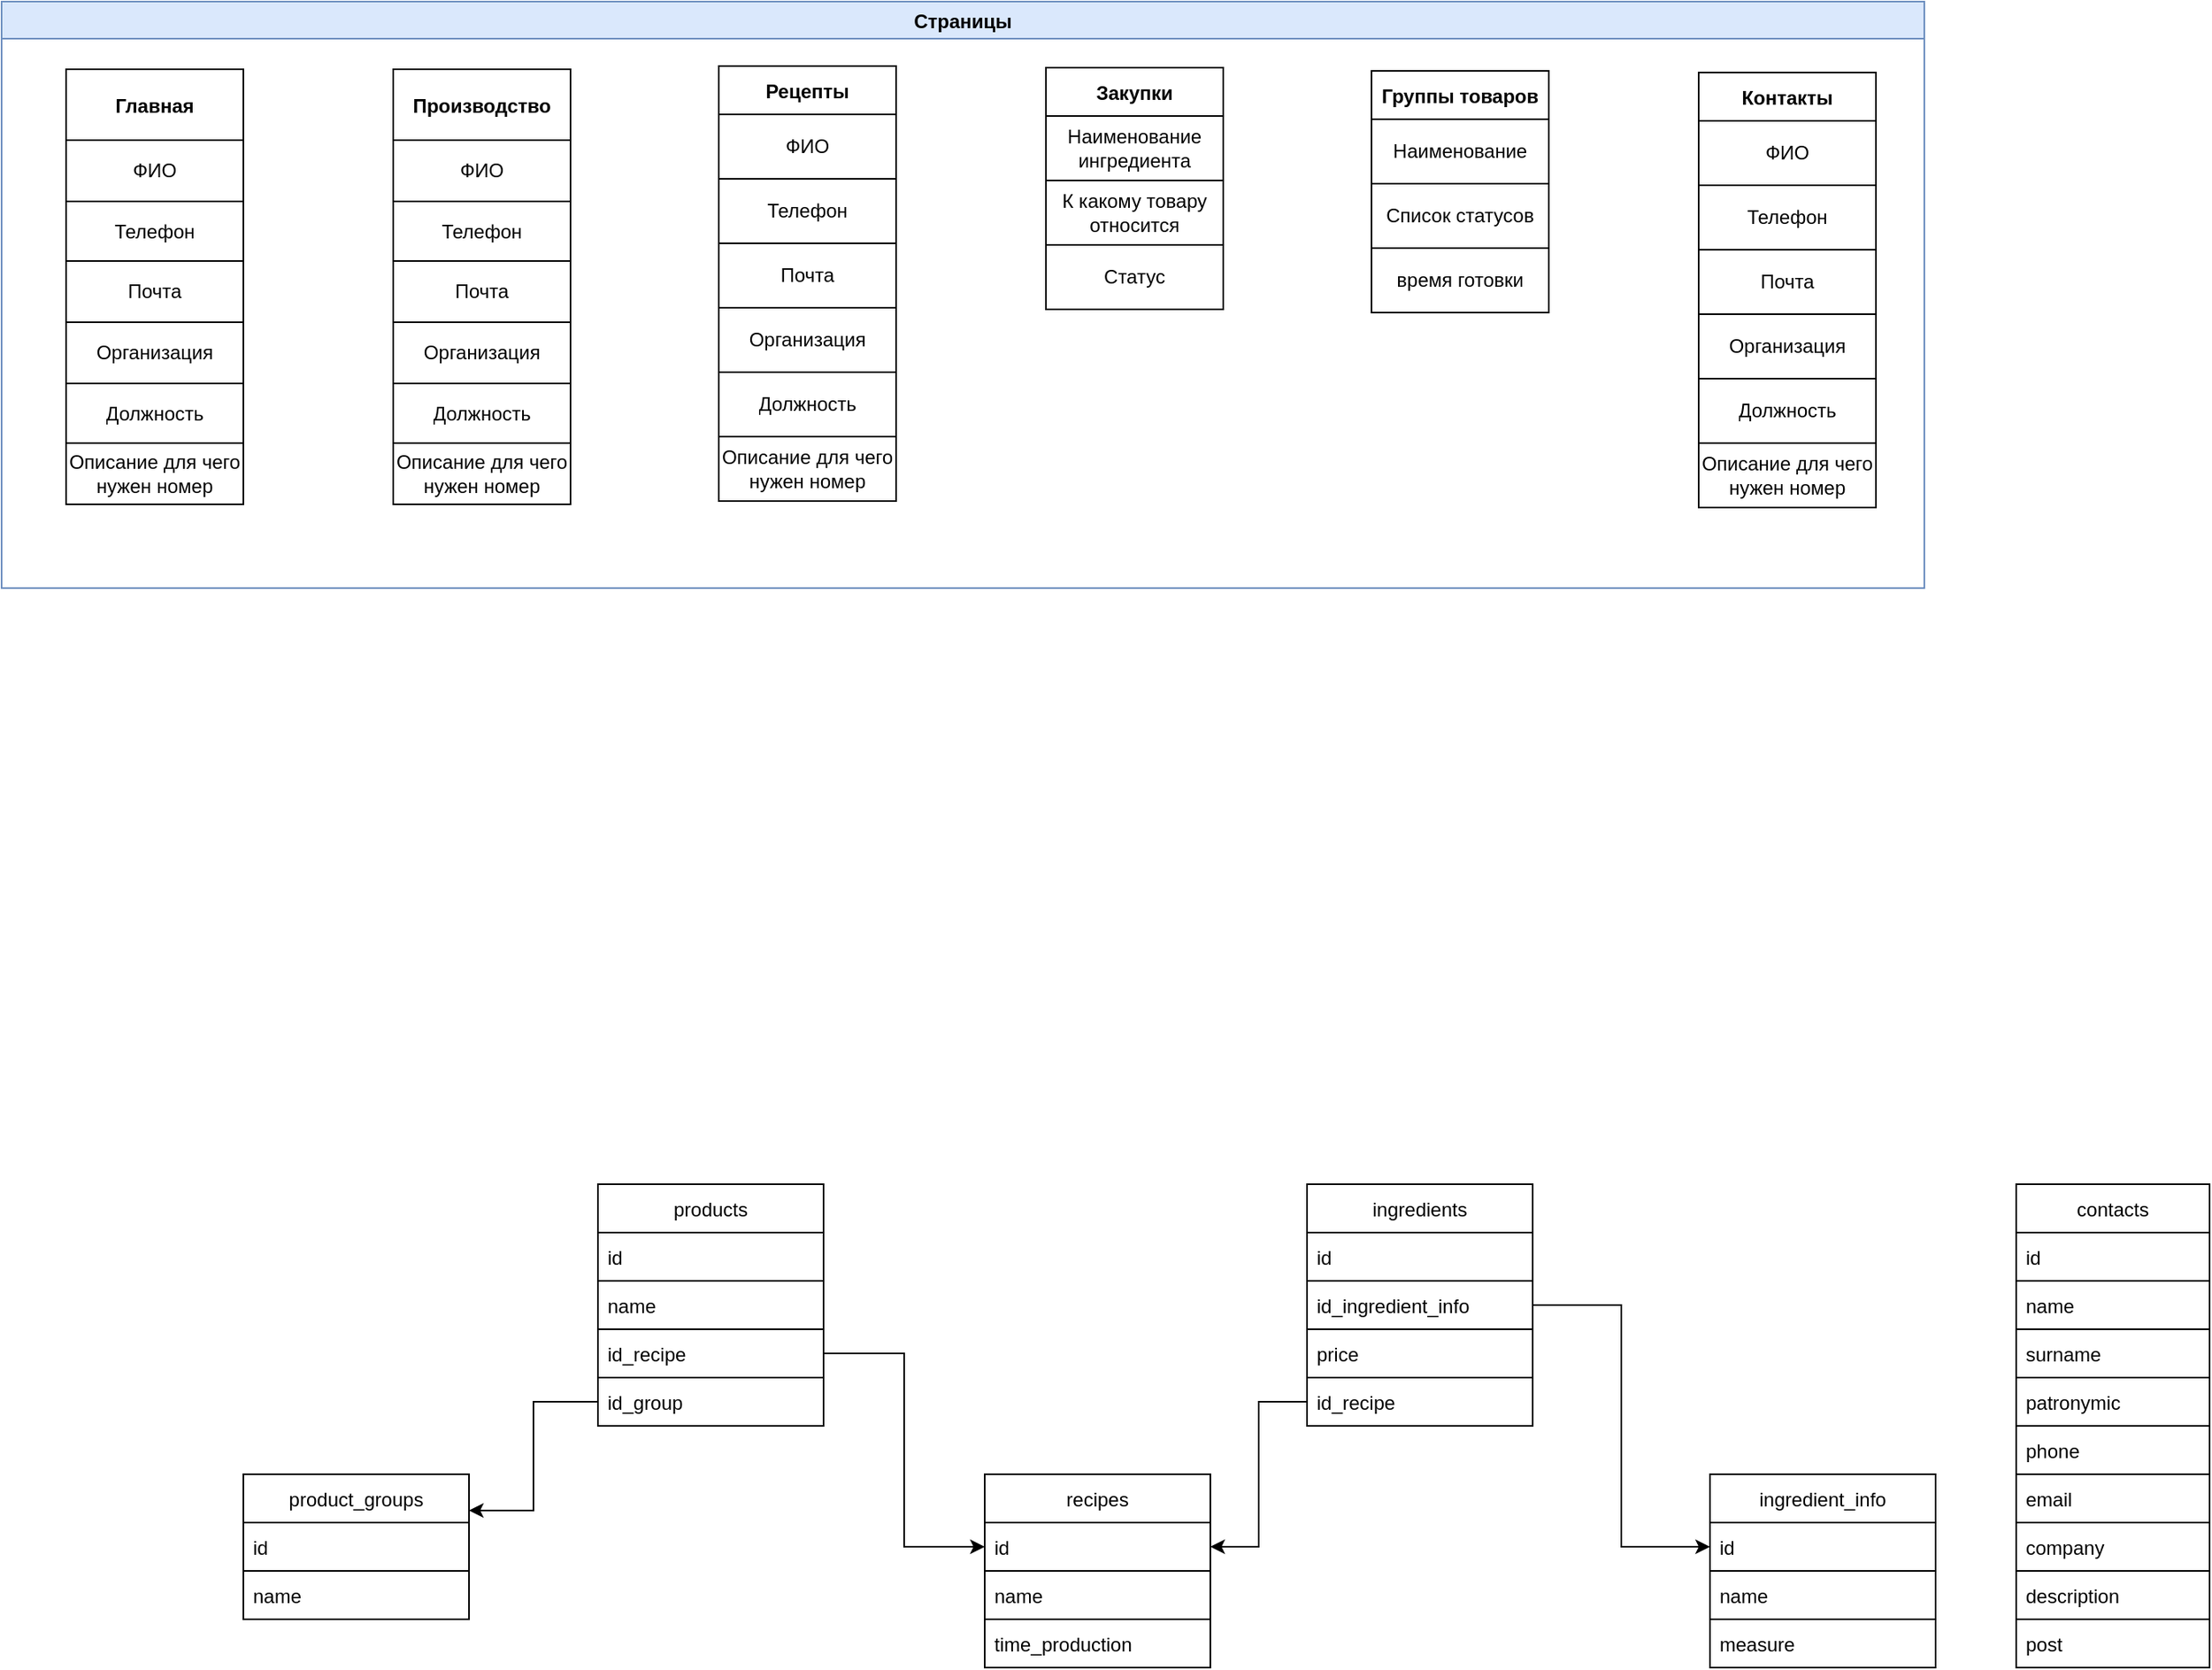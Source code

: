 <mxfile version="16.2.7" type="github">
  <diagram id="Fo3W8XeoPOV3b_FoAmHr" name="Page-1">
    <mxGraphModel dx="3009" dy="1942" grid="1" gridSize="10" guides="1" tooltips="1" connect="1" arrows="1" fold="1" page="1" pageScale="1" pageWidth="827" pageHeight="1169" math="0" shadow="0">
      <root>
        <mxCell id="0" />
        <mxCell id="1" parent="0" />
        <mxCell id="_X41vPcAm301tRnxLJK6-2" value="contacts" style="swimlane;fontStyle=0;childLayout=stackLayout;horizontal=1;startSize=30;horizontalStack=0;resizeParent=1;resizeParentMax=0;resizeLast=0;collapsible=1;marginBottom=0;strokeColor=default;" vertex="1" parent="1">
          <mxGeometry x="160" y="-80" width="120" height="300" as="geometry" />
        </mxCell>
        <mxCell id="_X41vPcAm301tRnxLJK6-3" value="id" style="text;strokeColor=default;fillColor=none;align=left;verticalAlign=middle;spacingLeft=4;spacingRight=4;overflow=hidden;points=[[0,0.5],[1,0.5]];portConstraint=eastwest;rotatable=0;" vertex="1" parent="_X41vPcAm301tRnxLJK6-2">
          <mxGeometry y="30" width="120" height="30" as="geometry" />
        </mxCell>
        <mxCell id="_X41vPcAm301tRnxLJK6-4" value="name" style="text;strokeColor=default;fillColor=none;align=left;verticalAlign=middle;spacingLeft=4;spacingRight=4;overflow=hidden;points=[[0,0.5],[1,0.5]];portConstraint=eastwest;rotatable=0;" vertex="1" parent="_X41vPcAm301tRnxLJK6-2">
          <mxGeometry y="60" width="120" height="30" as="geometry" />
        </mxCell>
        <mxCell id="_X41vPcAm301tRnxLJK6-5" value="surname" style="text;strokeColor=default;fillColor=none;align=left;verticalAlign=middle;spacingLeft=4;spacingRight=4;overflow=hidden;points=[[0,0.5],[1,0.5]];portConstraint=eastwest;rotatable=0;" vertex="1" parent="_X41vPcAm301tRnxLJK6-2">
          <mxGeometry y="90" width="120" height="30" as="geometry" />
        </mxCell>
        <mxCell id="_X41vPcAm301tRnxLJK6-6" value="patronymic" style="text;strokeColor=default;fillColor=none;align=left;verticalAlign=middle;spacingLeft=4;spacingRight=4;overflow=hidden;points=[[0,0.5],[1,0.5]];portConstraint=eastwest;rotatable=0;" vertex="1" parent="_X41vPcAm301tRnxLJK6-2">
          <mxGeometry y="120" width="120" height="30" as="geometry" />
        </mxCell>
        <mxCell id="_X41vPcAm301tRnxLJK6-7" value="phone" style="text;strokeColor=default;fillColor=none;align=left;verticalAlign=middle;spacingLeft=4;spacingRight=4;overflow=hidden;points=[[0,0.5],[1,0.5]];portConstraint=eastwest;rotatable=0;" vertex="1" parent="_X41vPcAm301tRnxLJK6-2">
          <mxGeometry y="150" width="120" height="30" as="geometry" />
        </mxCell>
        <mxCell id="_X41vPcAm301tRnxLJK6-8" value="email" style="text;strokeColor=default;fillColor=none;align=left;verticalAlign=middle;spacingLeft=4;spacingRight=4;overflow=hidden;points=[[0,0.5],[1,0.5]];portConstraint=eastwest;rotatable=0;" vertex="1" parent="_X41vPcAm301tRnxLJK6-2">
          <mxGeometry y="180" width="120" height="30" as="geometry" />
        </mxCell>
        <mxCell id="_X41vPcAm301tRnxLJK6-9" value="company" style="text;strokeColor=default;fillColor=none;align=left;verticalAlign=middle;spacingLeft=4;spacingRight=4;overflow=hidden;points=[[0,0.5],[1,0.5]];portConstraint=eastwest;rotatable=0;" vertex="1" parent="_X41vPcAm301tRnxLJK6-2">
          <mxGeometry y="210" width="120" height="30" as="geometry" />
        </mxCell>
        <mxCell id="_X41vPcAm301tRnxLJK6-10" value="description" style="text;strokeColor=default;fillColor=none;align=left;verticalAlign=middle;spacingLeft=4;spacingRight=4;overflow=hidden;points=[[0,0.5],[1,0.5]];portConstraint=eastwest;rotatable=0;" vertex="1" parent="_X41vPcAm301tRnxLJK6-2">
          <mxGeometry y="240" width="120" height="30" as="geometry" />
        </mxCell>
        <mxCell id="_X41vPcAm301tRnxLJK6-70" value="post" style="text;strokeColor=default;fillColor=none;align=left;verticalAlign=middle;spacingLeft=4;spacingRight=4;overflow=hidden;points=[[0,0.5],[1,0.5]];portConstraint=eastwest;rotatable=0;" vertex="1" parent="_X41vPcAm301tRnxLJK6-2">
          <mxGeometry y="270" width="120" height="30" as="geometry" />
        </mxCell>
        <mxCell id="_X41vPcAm301tRnxLJK6-13" value="ingredients" style="swimlane;fontStyle=0;childLayout=stackLayout;horizontal=1;startSize=30;horizontalStack=0;resizeParent=1;resizeParentMax=0;resizeLast=0;collapsible=1;marginBottom=0;strokeColor=default;" vertex="1" parent="1">
          <mxGeometry x="-280" y="-80" width="140" height="150" as="geometry" />
        </mxCell>
        <mxCell id="_X41vPcAm301tRnxLJK6-14" value="id" style="text;strokeColor=default;fillColor=none;align=left;verticalAlign=middle;spacingLeft=4;spacingRight=4;overflow=hidden;points=[[0,0.5],[1,0.5]];portConstraint=eastwest;rotatable=0;strokeWidth=1;" vertex="1" parent="_X41vPcAm301tRnxLJK6-13">
          <mxGeometry y="30" width="140" height="30" as="geometry" />
        </mxCell>
        <mxCell id="_X41vPcAm301tRnxLJK6-15" value="id_ingredient_info" style="text;strokeColor=default;fillColor=none;align=left;verticalAlign=middle;spacingLeft=4;spacingRight=4;overflow=hidden;points=[[0,0.5],[1,0.5]];portConstraint=eastwest;rotatable=0;" vertex="1" parent="_X41vPcAm301tRnxLJK6-13">
          <mxGeometry y="60" width="140" height="30" as="geometry" />
        </mxCell>
        <mxCell id="_X41vPcAm301tRnxLJK6-16" value="price" style="text;strokeColor=default;fillColor=none;align=left;verticalAlign=middle;spacingLeft=4;spacingRight=4;overflow=hidden;points=[[0,0.5],[1,0.5]];portConstraint=eastwest;rotatable=0;" vertex="1" parent="_X41vPcAm301tRnxLJK6-13">
          <mxGeometry y="90" width="140" height="30" as="geometry" />
        </mxCell>
        <mxCell id="_X41vPcAm301tRnxLJK6-45" value="id_recipe" style="text;strokeColor=default;fillColor=none;align=left;verticalAlign=middle;spacingLeft=4;spacingRight=4;overflow=hidden;points=[[0,0.5],[1,0.5]];portConstraint=eastwest;rotatable=0;" vertex="1" parent="_X41vPcAm301tRnxLJK6-13">
          <mxGeometry y="120" width="140" height="30" as="geometry" />
        </mxCell>
        <mxCell id="_X41vPcAm301tRnxLJK6-18" value="recipes" style="swimlane;fontStyle=0;childLayout=stackLayout;horizontal=1;startSize=30;horizontalStack=0;resizeParent=1;resizeParentMax=0;resizeLast=0;collapsible=1;marginBottom=0;strokeColor=default;" vertex="1" parent="1">
          <mxGeometry x="-480" y="100" width="140" height="120" as="geometry" />
        </mxCell>
        <mxCell id="_X41vPcAm301tRnxLJK6-19" value="id" style="text;strokeColor=default;fillColor=none;align=left;verticalAlign=middle;spacingLeft=4;spacingRight=4;overflow=hidden;points=[[0,0.5],[1,0.5]];portConstraint=eastwest;rotatable=0;" vertex="1" parent="_X41vPcAm301tRnxLJK6-18">
          <mxGeometry y="30" width="140" height="30" as="geometry" />
        </mxCell>
        <mxCell id="_X41vPcAm301tRnxLJK6-20" value="name" style="text;strokeColor=default;fillColor=none;align=left;verticalAlign=middle;spacingLeft=4;spacingRight=4;overflow=hidden;points=[[0,0.5],[1,0.5]];portConstraint=eastwest;rotatable=0;" vertex="1" parent="_X41vPcAm301tRnxLJK6-18">
          <mxGeometry y="60" width="140" height="30" as="geometry" />
        </mxCell>
        <mxCell id="_X41vPcAm301tRnxLJK6-21" value="time_production" style="text;strokeColor=default;fillColor=none;align=left;verticalAlign=middle;spacingLeft=4;spacingRight=4;overflow=hidden;points=[[0,0.5],[1,0.5]];portConstraint=eastwest;rotatable=0;" vertex="1" parent="_X41vPcAm301tRnxLJK6-18">
          <mxGeometry y="90" width="140" height="30" as="geometry" />
        </mxCell>
        <mxCell id="_X41vPcAm301tRnxLJK6-23" value="products" style="swimlane;fontStyle=0;childLayout=stackLayout;horizontal=1;startSize=30;horizontalStack=0;resizeParent=1;resizeParentMax=0;resizeLast=0;collapsible=1;marginBottom=0;strokeColor=default;" vertex="1" parent="1">
          <mxGeometry x="-720" y="-80" width="140" height="150" as="geometry" />
        </mxCell>
        <mxCell id="_X41vPcAm301tRnxLJK6-24" value="id" style="text;strokeColor=default;fillColor=none;align=left;verticalAlign=middle;spacingLeft=4;spacingRight=4;overflow=hidden;points=[[0,0.5],[1,0.5]];portConstraint=eastwest;rotatable=0;" vertex="1" parent="_X41vPcAm301tRnxLJK6-23">
          <mxGeometry y="30" width="140" height="30" as="geometry" />
        </mxCell>
        <mxCell id="_X41vPcAm301tRnxLJK6-25" value="name" style="text;strokeColor=default;fillColor=none;align=left;verticalAlign=middle;spacingLeft=4;spacingRight=4;overflow=hidden;points=[[0,0.5],[1,0.5]];portConstraint=eastwest;rotatable=0;" vertex="1" parent="_X41vPcAm301tRnxLJK6-23">
          <mxGeometry y="60" width="140" height="30" as="geometry" />
        </mxCell>
        <mxCell id="_X41vPcAm301tRnxLJK6-26" value="id_recipe" style="text;strokeColor=default;fillColor=none;align=left;verticalAlign=middle;spacingLeft=4;spacingRight=4;overflow=hidden;points=[[0,0.5],[1,0.5]];portConstraint=eastwest;rotatable=0;" vertex="1" parent="_X41vPcAm301tRnxLJK6-23">
          <mxGeometry y="90" width="140" height="30" as="geometry" />
        </mxCell>
        <mxCell id="_X41vPcAm301tRnxLJK6-33" value="id_group" style="text;strokeColor=default;fillColor=none;align=left;verticalAlign=middle;spacingLeft=4;spacingRight=4;overflow=hidden;points=[[0,0.5],[1,0.5]];portConstraint=eastwest;rotatable=0;" vertex="1" parent="_X41vPcAm301tRnxLJK6-23">
          <mxGeometry y="120" width="140" height="30" as="geometry" />
        </mxCell>
        <mxCell id="_X41vPcAm301tRnxLJK6-27" value="product_groups" style="swimlane;fontStyle=0;childLayout=stackLayout;horizontal=1;startSize=30;horizontalStack=0;resizeParent=1;resizeParentMax=0;resizeLast=0;collapsible=1;marginBottom=0;strokeColor=default;" vertex="1" parent="1">
          <mxGeometry x="-940" y="100" width="140" height="90" as="geometry" />
        </mxCell>
        <mxCell id="_X41vPcAm301tRnxLJK6-31" value="id" style="text;strokeColor=default;fillColor=none;align=left;verticalAlign=middle;spacingLeft=4;spacingRight=4;overflow=hidden;points=[[0,0.5],[1,0.5]];portConstraint=eastwest;rotatable=0;" vertex="1" parent="_X41vPcAm301tRnxLJK6-27">
          <mxGeometry y="30" width="140" height="30" as="geometry" />
        </mxCell>
        <mxCell id="_X41vPcAm301tRnxLJK6-28" value="name" style="text;strokeColor=default;fillColor=none;align=left;verticalAlign=middle;spacingLeft=4;spacingRight=4;overflow=hidden;points=[[0,0.5],[1,0.5]];portConstraint=eastwest;rotatable=0;" vertex="1" parent="_X41vPcAm301tRnxLJK6-27">
          <mxGeometry y="60" width="140" height="30" as="geometry" />
        </mxCell>
        <mxCell id="_X41vPcAm301tRnxLJK6-34" value="ingredient_info" style="swimlane;fontStyle=0;childLayout=stackLayout;horizontal=1;startSize=30;horizontalStack=0;resizeParent=1;resizeParentMax=0;resizeLast=0;collapsible=1;marginBottom=0;strokeColor=default;" vertex="1" parent="1">
          <mxGeometry x="-30" y="100" width="140" height="120" as="geometry" />
        </mxCell>
        <mxCell id="_X41vPcAm301tRnxLJK6-35" value="id" style="text;strokeColor=default;fillColor=none;align=left;verticalAlign=middle;spacingLeft=4;spacingRight=4;overflow=hidden;points=[[0,0.5],[1,0.5]];portConstraint=eastwest;rotatable=0;" vertex="1" parent="_X41vPcAm301tRnxLJK6-34">
          <mxGeometry y="30" width="140" height="30" as="geometry" />
        </mxCell>
        <mxCell id="_X41vPcAm301tRnxLJK6-36" value="name" style="text;strokeColor=default;fillColor=none;align=left;verticalAlign=middle;spacingLeft=4;spacingRight=4;overflow=hidden;points=[[0,0.5],[1,0.5]];portConstraint=eastwest;rotatable=0;" vertex="1" parent="_X41vPcAm301tRnxLJK6-34">
          <mxGeometry y="60" width="140" height="30" as="geometry" />
        </mxCell>
        <mxCell id="_X41vPcAm301tRnxLJK6-40" value="measure" style="text;strokeColor=default;fillColor=none;align=left;verticalAlign=middle;spacingLeft=4;spacingRight=4;overflow=hidden;points=[[0,0.5],[1,0.5]];portConstraint=eastwest;rotatable=0;" vertex="1" parent="_X41vPcAm301tRnxLJK6-34">
          <mxGeometry y="90" width="140" height="30" as="geometry" />
        </mxCell>
        <mxCell id="_X41vPcAm301tRnxLJK6-38" style="edgeStyle=orthogonalEdgeStyle;rounded=0;orthogonalLoop=1;jettySize=auto;html=1;exitX=1;exitY=0.5;exitDx=0;exitDy=0;entryX=0;entryY=0.5;entryDx=0;entryDy=0;strokeColor=default;" edge="1" parent="1" source="_X41vPcAm301tRnxLJK6-15" target="_X41vPcAm301tRnxLJK6-35">
          <mxGeometry relative="1" as="geometry" />
        </mxCell>
        <mxCell id="_X41vPcAm301tRnxLJK6-46" style="edgeStyle=orthogonalEdgeStyle;rounded=0;orthogonalLoop=1;jettySize=auto;html=1;exitX=0;exitY=0.5;exitDx=0;exitDy=0;entryX=1;entryY=0.5;entryDx=0;entryDy=0;strokeColor=default;" edge="1" parent="1" source="_X41vPcAm301tRnxLJK6-45" target="_X41vPcAm301tRnxLJK6-19">
          <mxGeometry relative="1" as="geometry" />
        </mxCell>
        <mxCell id="_X41vPcAm301tRnxLJK6-47" style="edgeStyle=orthogonalEdgeStyle;rounded=0;orthogonalLoop=1;jettySize=auto;html=1;exitX=1;exitY=0.5;exitDx=0;exitDy=0;entryX=0;entryY=0.5;entryDx=0;entryDy=0;strokeColor=default;" edge="1" parent="1" source="_X41vPcAm301tRnxLJK6-26" target="_X41vPcAm301tRnxLJK6-19">
          <mxGeometry relative="1" as="geometry" />
        </mxCell>
        <mxCell id="_X41vPcAm301tRnxLJK6-48" style="edgeStyle=orthogonalEdgeStyle;rounded=0;orthogonalLoop=1;jettySize=auto;html=1;exitX=0;exitY=0.5;exitDx=0;exitDy=0;entryX=1;entryY=0.25;entryDx=0;entryDy=0;strokeColor=default;" edge="1" parent="1" source="_X41vPcAm301tRnxLJK6-33" target="_X41vPcAm301tRnxLJK6-27">
          <mxGeometry relative="1" as="geometry" />
        </mxCell>
        <mxCell id="_X41vPcAm301tRnxLJK6-73" value="Страницы" style="swimlane;strokeWidth=1;fillColor=#dae8fc;strokeColor=#6c8ebf;" vertex="1" parent="1">
          <mxGeometry x="-1090" y="-814" width="1193" height="364" as="geometry" />
        </mxCell>
        <mxCell id="_X41vPcAm301tRnxLJK6-51" value="Контакты" style="shape=table;startSize=30;container=1;collapsible=0;childLayout=tableLayout;fontStyle=1;align=center;strokeColor=default;strokeWidth=1;flipH=0;" vertex="1" parent="_X41vPcAm301tRnxLJK6-73">
          <mxGeometry x="1053" y="44" width="110" height="270" as="geometry" />
        </mxCell>
        <mxCell id="_X41vPcAm301tRnxLJK6-52" value="" style="shape=tableRow;horizontal=0;startSize=0;swimlaneHead=0;swimlaneBody=0;top=0;left=0;bottom=0;right=0;collapsible=0;dropTarget=0;fillColor=none;points=[[0,0.5],[1,0.5]];portConstraint=eastwest;strokeColor=default;strokeWidth=1;" vertex="1" parent="_X41vPcAm301tRnxLJK6-51">
          <mxGeometry y="30" width="110" height="40" as="geometry" />
        </mxCell>
        <mxCell id="_X41vPcAm301tRnxLJK6-53" value="ФИО" style="shape=partialRectangle;html=1;whiteSpace=wrap;connectable=0;fillColor=none;top=0;left=0;bottom=0;right=0;overflow=hidden;strokeColor=default;strokeWidth=1;" vertex="1" parent="_X41vPcAm301tRnxLJK6-52">
          <mxGeometry width="110" height="40" as="geometry">
            <mxRectangle width="110" height="40" as="alternateBounds" />
          </mxGeometry>
        </mxCell>
        <mxCell id="_X41vPcAm301tRnxLJK6-56" value="" style="shape=tableRow;horizontal=0;startSize=0;swimlaneHead=0;swimlaneBody=0;top=0;left=0;bottom=0;right=0;collapsible=0;dropTarget=0;fillColor=none;points=[[0,0.5],[1,0.5]];portConstraint=eastwest;strokeColor=default;strokeWidth=1;" vertex="1" parent="_X41vPcAm301tRnxLJK6-51">
          <mxGeometry y="70" width="110" height="40" as="geometry" />
        </mxCell>
        <mxCell id="_X41vPcAm301tRnxLJK6-57" value="Телефон" style="shape=partialRectangle;html=1;whiteSpace=wrap;connectable=0;fillColor=none;top=0;left=0;bottom=0;right=0;overflow=hidden;strokeColor=default;strokeWidth=1;" vertex="1" parent="_X41vPcAm301tRnxLJK6-56">
          <mxGeometry width="110" height="40" as="geometry">
            <mxRectangle width="110" height="40" as="alternateBounds" />
          </mxGeometry>
        </mxCell>
        <mxCell id="_X41vPcAm301tRnxLJK6-64" style="shape=tableRow;horizontal=0;startSize=0;swimlaneHead=0;swimlaneBody=0;top=0;left=0;bottom=0;right=0;collapsible=0;dropTarget=0;fillColor=none;points=[[0,0.5],[1,0.5]];portConstraint=eastwest;strokeColor=default;strokeWidth=1;" vertex="1" parent="_X41vPcAm301tRnxLJK6-51">
          <mxGeometry y="110" width="110" height="40" as="geometry" />
        </mxCell>
        <mxCell id="_X41vPcAm301tRnxLJK6-65" value="Почта" style="shape=partialRectangle;html=1;whiteSpace=wrap;connectable=0;fillColor=none;top=0;left=0;bottom=0;right=0;overflow=hidden;strokeColor=default;strokeWidth=1;" vertex="1" parent="_X41vPcAm301tRnxLJK6-64">
          <mxGeometry width="110" height="40" as="geometry">
            <mxRectangle width="110" height="40" as="alternateBounds" />
          </mxGeometry>
        </mxCell>
        <mxCell id="_X41vPcAm301tRnxLJK6-66" style="shape=tableRow;horizontal=0;startSize=0;swimlaneHead=0;swimlaneBody=0;top=0;left=0;bottom=0;right=0;collapsible=0;dropTarget=0;fillColor=none;points=[[0,0.5],[1,0.5]];portConstraint=eastwest;strokeColor=default;strokeWidth=1;" vertex="1" parent="_X41vPcAm301tRnxLJK6-51">
          <mxGeometry y="150" width="110" height="40" as="geometry" />
        </mxCell>
        <mxCell id="_X41vPcAm301tRnxLJK6-67" value="Организация" style="shape=partialRectangle;html=1;whiteSpace=wrap;connectable=0;fillColor=none;top=0;left=0;bottom=0;right=0;overflow=hidden;strokeColor=default;strokeWidth=1;" vertex="1" parent="_X41vPcAm301tRnxLJK6-66">
          <mxGeometry width="110" height="40" as="geometry">
            <mxRectangle width="110" height="40" as="alternateBounds" />
          </mxGeometry>
        </mxCell>
        <mxCell id="_X41vPcAm301tRnxLJK6-71" style="shape=tableRow;horizontal=0;startSize=0;swimlaneHead=0;swimlaneBody=0;top=0;left=0;bottom=0;right=0;collapsible=0;dropTarget=0;fillColor=none;points=[[0,0.5],[1,0.5]];portConstraint=eastwest;strokeColor=default;strokeWidth=1;" vertex="1" parent="_X41vPcAm301tRnxLJK6-51">
          <mxGeometry y="190" width="110" height="40" as="geometry" />
        </mxCell>
        <mxCell id="_X41vPcAm301tRnxLJK6-72" value="Должность" style="shape=partialRectangle;html=1;whiteSpace=wrap;connectable=0;fillColor=none;top=0;left=0;bottom=0;right=0;overflow=hidden;strokeColor=default;strokeWidth=1;" vertex="1" parent="_X41vPcAm301tRnxLJK6-71">
          <mxGeometry width="110" height="40" as="geometry">
            <mxRectangle width="110" height="40" as="alternateBounds" />
          </mxGeometry>
        </mxCell>
        <mxCell id="_X41vPcAm301tRnxLJK6-68" style="shape=tableRow;horizontal=0;startSize=0;swimlaneHead=0;swimlaneBody=0;top=0;left=0;bottom=0;right=0;collapsible=0;dropTarget=0;fillColor=none;points=[[0,0.5],[1,0.5]];portConstraint=eastwest;strokeColor=default;strokeWidth=1;" vertex="1" parent="_X41vPcAm301tRnxLJK6-51">
          <mxGeometry y="230" width="110" height="40" as="geometry" />
        </mxCell>
        <mxCell id="_X41vPcAm301tRnxLJK6-69" value="Описание для чего нужен номер" style="shape=partialRectangle;html=1;whiteSpace=wrap;connectable=0;fillColor=none;top=0;left=0;bottom=0;right=0;overflow=hidden;strokeColor=default;strokeWidth=1;" vertex="1" parent="_X41vPcAm301tRnxLJK6-68">
          <mxGeometry width="110" height="40" as="geometry">
            <mxRectangle width="110" height="40" as="alternateBounds" />
          </mxGeometry>
        </mxCell>
        <mxCell id="_X41vPcAm301tRnxLJK6-75" value="Группы товаров" style="shape=table;startSize=30;container=1;collapsible=0;childLayout=tableLayout;fontStyle=1;align=center;strokeColor=default;strokeWidth=1;flipH=0;" vertex="1" parent="_X41vPcAm301tRnxLJK6-73">
          <mxGeometry x="850" y="43" width="110" height="150" as="geometry" />
        </mxCell>
        <mxCell id="_X41vPcAm301tRnxLJK6-76" value="" style="shape=tableRow;horizontal=0;startSize=0;swimlaneHead=0;swimlaneBody=0;top=0;left=0;bottom=0;right=0;collapsible=0;dropTarget=0;fillColor=none;points=[[0,0.5],[1,0.5]];portConstraint=eastwest;strokeColor=default;strokeWidth=1;" vertex="1" parent="_X41vPcAm301tRnxLJK6-75">
          <mxGeometry y="30" width="110" height="40" as="geometry" />
        </mxCell>
        <mxCell id="_X41vPcAm301tRnxLJK6-77" value="Наименование" style="shape=partialRectangle;html=1;whiteSpace=wrap;connectable=0;fillColor=none;top=0;left=0;bottom=0;right=0;overflow=hidden;strokeColor=default;strokeWidth=1;" vertex="1" parent="_X41vPcAm301tRnxLJK6-76">
          <mxGeometry width="110" height="40" as="geometry">
            <mxRectangle width="110" height="40" as="alternateBounds" />
          </mxGeometry>
        </mxCell>
        <mxCell id="_X41vPcAm301tRnxLJK6-78" value="" style="shape=tableRow;horizontal=0;startSize=0;swimlaneHead=0;swimlaneBody=0;top=0;left=0;bottom=0;right=0;collapsible=0;dropTarget=0;fillColor=none;points=[[0,0.5],[1,0.5]];portConstraint=eastwest;strokeColor=default;strokeWidth=1;" vertex="1" parent="_X41vPcAm301tRnxLJK6-75">
          <mxGeometry y="70" width="110" height="40" as="geometry" />
        </mxCell>
        <mxCell id="_X41vPcAm301tRnxLJK6-79" value="Список статусов" style="shape=partialRectangle;html=1;whiteSpace=wrap;connectable=0;fillColor=none;top=0;left=0;bottom=0;right=0;overflow=hidden;strokeColor=default;strokeWidth=1;" vertex="1" parent="_X41vPcAm301tRnxLJK6-78">
          <mxGeometry width="110" height="40" as="geometry">
            <mxRectangle width="110" height="40" as="alternateBounds" />
          </mxGeometry>
        </mxCell>
        <mxCell id="_X41vPcAm301tRnxLJK6-80" style="shape=tableRow;horizontal=0;startSize=0;swimlaneHead=0;swimlaneBody=0;top=0;left=0;bottom=0;right=0;collapsible=0;dropTarget=0;fillColor=none;points=[[0,0.5],[1,0.5]];portConstraint=eastwest;strokeColor=default;strokeWidth=1;" vertex="1" parent="_X41vPcAm301tRnxLJK6-75">
          <mxGeometry y="110" width="110" height="40" as="geometry" />
        </mxCell>
        <mxCell id="_X41vPcAm301tRnxLJK6-81" value="время готовки" style="shape=partialRectangle;html=1;whiteSpace=wrap;connectable=0;fillColor=none;top=0;left=0;bottom=0;right=0;overflow=hidden;strokeColor=default;strokeWidth=1;" vertex="1" parent="_X41vPcAm301tRnxLJK6-80">
          <mxGeometry width="110" height="40" as="geometry">
            <mxRectangle width="110" height="40" as="alternateBounds" />
          </mxGeometry>
        </mxCell>
        <mxCell id="_X41vPcAm301tRnxLJK6-88" value="Закупки" style="shape=table;startSize=30;container=1;collapsible=0;childLayout=tableLayout;fontStyle=1;align=center;strokeColor=default;strokeWidth=1;flipH=0;" vertex="1" parent="_X41vPcAm301tRnxLJK6-73">
          <mxGeometry x="648" y="41" width="110" height="150" as="geometry" />
        </mxCell>
        <mxCell id="_X41vPcAm301tRnxLJK6-89" value="" style="shape=tableRow;horizontal=0;startSize=0;swimlaneHead=0;swimlaneBody=0;top=0;left=0;bottom=0;right=0;collapsible=0;dropTarget=0;fillColor=none;points=[[0,0.5],[1,0.5]];portConstraint=eastwest;strokeColor=default;strokeWidth=1;" vertex="1" parent="_X41vPcAm301tRnxLJK6-88">
          <mxGeometry y="30" width="110" height="40" as="geometry" />
        </mxCell>
        <mxCell id="_X41vPcAm301tRnxLJK6-90" value="Наименование ингредиента" style="shape=partialRectangle;html=1;whiteSpace=wrap;connectable=0;fillColor=none;top=0;left=0;bottom=0;right=0;overflow=hidden;strokeColor=default;strokeWidth=1;" vertex="1" parent="_X41vPcAm301tRnxLJK6-89">
          <mxGeometry width="110" height="40" as="geometry">
            <mxRectangle width="110" height="40" as="alternateBounds" />
          </mxGeometry>
        </mxCell>
        <mxCell id="_X41vPcAm301tRnxLJK6-91" value="" style="shape=tableRow;horizontal=0;startSize=0;swimlaneHead=0;swimlaneBody=0;top=0;left=0;bottom=0;right=0;collapsible=0;dropTarget=0;fillColor=none;points=[[0,0.5],[1,0.5]];portConstraint=eastwest;strokeColor=default;strokeWidth=1;" vertex="1" parent="_X41vPcAm301tRnxLJK6-88">
          <mxGeometry y="70" width="110" height="40" as="geometry" />
        </mxCell>
        <mxCell id="_X41vPcAm301tRnxLJK6-92" value="К какому товару относится" style="shape=partialRectangle;html=1;whiteSpace=wrap;connectable=0;fillColor=none;top=0;left=0;bottom=0;right=0;overflow=hidden;strokeColor=default;strokeWidth=1;" vertex="1" parent="_X41vPcAm301tRnxLJK6-91">
          <mxGeometry width="110" height="40" as="geometry">
            <mxRectangle width="110" height="40" as="alternateBounds" />
          </mxGeometry>
        </mxCell>
        <mxCell id="_X41vPcAm301tRnxLJK6-93" style="shape=tableRow;horizontal=0;startSize=0;swimlaneHead=0;swimlaneBody=0;top=0;left=0;bottom=0;right=0;collapsible=0;dropTarget=0;fillColor=none;points=[[0,0.5],[1,0.5]];portConstraint=eastwest;strokeColor=default;strokeWidth=1;" vertex="1" parent="_X41vPcAm301tRnxLJK6-88">
          <mxGeometry y="110" width="110" height="40" as="geometry" />
        </mxCell>
        <mxCell id="_X41vPcAm301tRnxLJK6-94" value="Статус" style="shape=partialRectangle;html=1;whiteSpace=wrap;connectable=0;fillColor=none;top=0;left=0;bottom=0;right=0;overflow=hidden;strokeColor=default;strokeWidth=1;" vertex="1" parent="_X41vPcAm301tRnxLJK6-93">
          <mxGeometry width="110" height="40" as="geometry">
            <mxRectangle width="110" height="40" as="alternateBounds" />
          </mxGeometry>
        </mxCell>
        <mxCell id="_X41vPcAm301tRnxLJK6-101" value="Рецепты" style="shape=table;startSize=30;container=1;collapsible=0;childLayout=tableLayout;fontStyle=1;align=center;strokeColor=default;strokeWidth=1;flipH=0;" vertex="1" parent="_X41vPcAm301tRnxLJK6-73">
          <mxGeometry x="445" y="40" width="110" height="270" as="geometry" />
        </mxCell>
        <mxCell id="_X41vPcAm301tRnxLJK6-102" value="" style="shape=tableRow;horizontal=0;startSize=0;swimlaneHead=0;swimlaneBody=0;top=0;left=0;bottom=0;right=0;collapsible=0;dropTarget=0;fillColor=none;points=[[0,0.5],[1,0.5]];portConstraint=eastwest;strokeColor=default;strokeWidth=1;" vertex="1" parent="_X41vPcAm301tRnxLJK6-101">
          <mxGeometry y="30" width="110" height="40" as="geometry" />
        </mxCell>
        <mxCell id="_X41vPcAm301tRnxLJK6-103" value="ФИО" style="shape=partialRectangle;html=1;whiteSpace=wrap;connectable=0;fillColor=none;top=0;left=0;bottom=0;right=0;overflow=hidden;strokeColor=default;strokeWidth=1;" vertex="1" parent="_X41vPcAm301tRnxLJK6-102">
          <mxGeometry width="110" height="40" as="geometry">
            <mxRectangle width="110" height="40" as="alternateBounds" />
          </mxGeometry>
        </mxCell>
        <mxCell id="_X41vPcAm301tRnxLJK6-104" value="" style="shape=tableRow;horizontal=0;startSize=0;swimlaneHead=0;swimlaneBody=0;top=0;left=0;bottom=0;right=0;collapsible=0;dropTarget=0;fillColor=none;points=[[0,0.5],[1,0.5]];portConstraint=eastwest;strokeColor=default;strokeWidth=1;" vertex="1" parent="_X41vPcAm301tRnxLJK6-101">
          <mxGeometry y="70" width="110" height="40" as="geometry" />
        </mxCell>
        <mxCell id="_X41vPcAm301tRnxLJK6-105" value="Телефон" style="shape=partialRectangle;html=1;whiteSpace=wrap;connectable=0;fillColor=none;top=0;left=0;bottom=0;right=0;overflow=hidden;strokeColor=default;strokeWidth=1;" vertex="1" parent="_X41vPcAm301tRnxLJK6-104">
          <mxGeometry width="110" height="40" as="geometry">
            <mxRectangle width="110" height="40" as="alternateBounds" />
          </mxGeometry>
        </mxCell>
        <mxCell id="_X41vPcAm301tRnxLJK6-106" style="shape=tableRow;horizontal=0;startSize=0;swimlaneHead=0;swimlaneBody=0;top=0;left=0;bottom=0;right=0;collapsible=0;dropTarget=0;fillColor=none;points=[[0,0.5],[1,0.5]];portConstraint=eastwest;strokeColor=default;strokeWidth=1;" vertex="1" parent="_X41vPcAm301tRnxLJK6-101">
          <mxGeometry y="110" width="110" height="40" as="geometry" />
        </mxCell>
        <mxCell id="_X41vPcAm301tRnxLJK6-107" value="Почта" style="shape=partialRectangle;html=1;whiteSpace=wrap;connectable=0;fillColor=none;top=0;left=0;bottom=0;right=0;overflow=hidden;strokeColor=default;strokeWidth=1;" vertex="1" parent="_X41vPcAm301tRnxLJK6-106">
          <mxGeometry width="110" height="40" as="geometry">
            <mxRectangle width="110" height="40" as="alternateBounds" />
          </mxGeometry>
        </mxCell>
        <mxCell id="_X41vPcAm301tRnxLJK6-108" style="shape=tableRow;horizontal=0;startSize=0;swimlaneHead=0;swimlaneBody=0;top=0;left=0;bottom=0;right=0;collapsible=0;dropTarget=0;fillColor=none;points=[[0,0.5],[1,0.5]];portConstraint=eastwest;strokeColor=default;strokeWidth=1;" vertex="1" parent="_X41vPcAm301tRnxLJK6-101">
          <mxGeometry y="150" width="110" height="40" as="geometry" />
        </mxCell>
        <mxCell id="_X41vPcAm301tRnxLJK6-109" value="Организация" style="shape=partialRectangle;html=1;whiteSpace=wrap;connectable=0;fillColor=none;top=0;left=0;bottom=0;right=0;overflow=hidden;strokeColor=default;strokeWidth=1;" vertex="1" parent="_X41vPcAm301tRnxLJK6-108">
          <mxGeometry width="110" height="40" as="geometry">
            <mxRectangle width="110" height="40" as="alternateBounds" />
          </mxGeometry>
        </mxCell>
        <mxCell id="_X41vPcAm301tRnxLJK6-110" style="shape=tableRow;horizontal=0;startSize=0;swimlaneHead=0;swimlaneBody=0;top=0;left=0;bottom=0;right=0;collapsible=0;dropTarget=0;fillColor=none;points=[[0,0.5],[1,0.5]];portConstraint=eastwest;strokeColor=default;strokeWidth=1;" vertex="1" parent="_X41vPcAm301tRnxLJK6-101">
          <mxGeometry y="190" width="110" height="40" as="geometry" />
        </mxCell>
        <mxCell id="_X41vPcAm301tRnxLJK6-111" value="Должность" style="shape=partialRectangle;html=1;whiteSpace=wrap;connectable=0;fillColor=none;top=0;left=0;bottom=0;right=0;overflow=hidden;strokeColor=default;strokeWidth=1;" vertex="1" parent="_X41vPcAm301tRnxLJK6-110">
          <mxGeometry width="110" height="40" as="geometry">
            <mxRectangle width="110" height="40" as="alternateBounds" />
          </mxGeometry>
        </mxCell>
        <mxCell id="_X41vPcAm301tRnxLJK6-112" style="shape=tableRow;horizontal=0;startSize=0;swimlaneHead=0;swimlaneBody=0;top=0;left=0;bottom=0;right=0;collapsible=0;dropTarget=0;fillColor=none;points=[[0,0.5],[1,0.5]];portConstraint=eastwest;strokeColor=default;strokeWidth=1;" vertex="1" parent="_X41vPcAm301tRnxLJK6-101">
          <mxGeometry y="230" width="110" height="40" as="geometry" />
        </mxCell>
        <mxCell id="_X41vPcAm301tRnxLJK6-113" value="Описание для чего нужен номер" style="shape=partialRectangle;html=1;whiteSpace=wrap;connectable=0;fillColor=none;top=0;left=0;bottom=0;right=0;overflow=hidden;strokeColor=default;strokeWidth=1;" vertex="1" parent="_X41vPcAm301tRnxLJK6-112">
          <mxGeometry width="110" height="40" as="geometry">
            <mxRectangle width="110" height="40" as="alternateBounds" />
          </mxGeometry>
        </mxCell>
        <mxCell id="_X41vPcAm301tRnxLJK6-114" value="Производство" style="shape=table;startSize=44;container=1;collapsible=0;childLayout=tableLayout;fontStyle=1;align=center;strokeColor=default;strokeWidth=1;flipH=0;" vertex="1" parent="_X41vPcAm301tRnxLJK6-73">
          <mxGeometry x="243" y="42" width="110" height="270" as="geometry" />
        </mxCell>
        <mxCell id="_X41vPcAm301tRnxLJK6-115" value="" style="shape=tableRow;horizontal=0;startSize=0;swimlaneHead=0;swimlaneBody=0;top=0;left=0;bottom=0;right=0;collapsible=0;dropTarget=0;fillColor=none;points=[[0,0.5],[1,0.5]];portConstraint=eastwest;strokeColor=default;strokeWidth=1;" vertex="1" parent="_X41vPcAm301tRnxLJK6-114">
          <mxGeometry y="44" width="110" height="38" as="geometry" />
        </mxCell>
        <mxCell id="_X41vPcAm301tRnxLJK6-116" value="ФИО" style="shape=partialRectangle;html=1;whiteSpace=wrap;connectable=0;fillColor=none;top=0;left=0;bottom=0;right=0;overflow=hidden;strokeColor=default;strokeWidth=1;" vertex="1" parent="_X41vPcAm301tRnxLJK6-115">
          <mxGeometry width="110" height="38" as="geometry">
            <mxRectangle width="110" height="38" as="alternateBounds" />
          </mxGeometry>
        </mxCell>
        <mxCell id="_X41vPcAm301tRnxLJK6-117" value="" style="shape=tableRow;horizontal=0;startSize=0;swimlaneHead=0;swimlaneBody=0;top=0;left=0;bottom=0;right=0;collapsible=0;dropTarget=0;fillColor=none;points=[[0,0.5],[1,0.5]];portConstraint=eastwest;strokeColor=default;strokeWidth=1;" vertex="1" parent="_X41vPcAm301tRnxLJK6-114">
          <mxGeometry y="82" width="110" height="37" as="geometry" />
        </mxCell>
        <mxCell id="_X41vPcAm301tRnxLJK6-118" value="Телефон" style="shape=partialRectangle;html=1;whiteSpace=wrap;connectable=0;fillColor=none;top=0;left=0;bottom=0;right=0;overflow=hidden;strokeColor=default;strokeWidth=1;" vertex="1" parent="_X41vPcAm301tRnxLJK6-117">
          <mxGeometry width="110" height="37" as="geometry">
            <mxRectangle width="110" height="37" as="alternateBounds" />
          </mxGeometry>
        </mxCell>
        <mxCell id="_X41vPcAm301tRnxLJK6-119" style="shape=tableRow;horizontal=0;startSize=0;swimlaneHead=0;swimlaneBody=0;top=0;left=0;bottom=0;right=0;collapsible=0;dropTarget=0;fillColor=none;points=[[0,0.5],[1,0.5]];portConstraint=eastwest;strokeColor=default;strokeWidth=1;" vertex="1" parent="_X41vPcAm301tRnxLJK6-114">
          <mxGeometry y="119" width="110" height="38" as="geometry" />
        </mxCell>
        <mxCell id="_X41vPcAm301tRnxLJK6-120" value="Почта" style="shape=partialRectangle;html=1;whiteSpace=wrap;connectable=0;fillColor=none;top=0;left=0;bottom=0;right=0;overflow=hidden;strokeColor=default;strokeWidth=1;" vertex="1" parent="_X41vPcAm301tRnxLJK6-119">
          <mxGeometry width="110" height="38" as="geometry">
            <mxRectangle width="110" height="38" as="alternateBounds" />
          </mxGeometry>
        </mxCell>
        <mxCell id="_X41vPcAm301tRnxLJK6-121" style="shape=tableRow;horizontal=0;startSize=0;swimlaneHead=0;swimlaneBody=0;top=0;left=0;bottom=0;right=0;collapsible=0;dropTarget=0;fillColor=none;points=[[0,0.5],[1,0.5]];portConstraint=eastwest;strokeColor=default;strokeWidth=1;" vertex="1" parent="_X41vPcAm301tRnxLJK6-114">
          <mxGeometry y="157" width="110" height="38" as="geometry" />
        </mxCell>
        <mxCell id="_X41vPcAm301tRnxLJK6-122" value="Организация" style="shape=partialRectangle;html=1;whiteSpace=wrap;connectable=0;fillColor=none;top=0;left=0;bottom=0;right=0;overflow=hidden;strokeColor=default;strokeWidth=1;" vertex="1" parent="_X41vPcAm301tRnxLJK6-121">
          <mxGeometry width="110" height="38" as="geometry">
            <mxRectangle width="110" height="38" as="alternateBounds" />
          </mxGeometry>
        </mxCell>
        <mxCell id="_X41vPcAm301tRnxLJK6-123" style="shape=tableRow;horizontal=0;startSize=0;swimlaneHead=0;swimlaneBody=0;top=0;left=0;bottom=0;right=0;collapsible=0;dropTarget=0;fillColor=none;points=[[0,0.5],[1,0.5]];portConstraint=eastwest;strokeColor=default;strokeWidth=1;" vertex="1" parent="_X41vPcAm301tRnxLJK6-114">
          <mxGeometry y="195" width="110" height="37" as="geometry" />
        </mxCell>
        <mxCell id="_X41vPcAm301tRnxLJK6-124" value="Должность" style="shape=partialRectangle;html=1;whiteSpace=wrap;connectable=0;fillColor=none;top=0;left=0;bottom=0;right=0;overflow=hidden;strokeColor=default;strokeWidth=1;" vertex="1" parent="_X41vPcAm301tRnxLJK6-123">
          <mxGeometry width="110" height="37" as="geometry">
            <mxRectangle width="110" height="37" as="alternateBounds" />
          </mxGeometry>
        </mxCell>
        <mxCell id="_X41vPcAm301tRnxLJK6-125" style="shape=tableRow;horizontal=0;startSize=0;swimlaneHead=0;swimlaneBody=0;top=0;left=0;bottom=0;right=0;collapsible=0;dropTarget=0;fillColor=none;points=[[0,0.5],[1,0.5]];portConstraint=eastwest;strokeColor=default;strokeWidth=1;" vertex="1" parent="_X41vPcAm301tRnxLJK6-114">
          <mxGeometry y="232" width="110" height="38" as="geometry" />
        </mxCell>
        <mxCell id="_X41vPcAm301tRnxLJK6-126" value="Описание для чего нужен номер" style="shape=partialRectangle;html=1;whiteSpace=wrap;connectable=0;fillColor=none;top=0;left=0;bottom=0;right=0;overflow=hidden;strokeColor=default;strokeWidth=1;" vertex="1" parent="_X41vPcAm301tRnxLJK6-125">
          <mxGeometry width="110" height="38" as="geometry">
            <mxRectangle width="110" height="38" as="alternateBounds" />
          </mxGeometry>
        </mxCell>
        <mxCell id="_X41vPcAm301tRnxLJK6-127" value="Главная" style="shape=table;startSize=44;container=1;collapsible=0;childLayout=tableLayout;fontStyle=1;align=center;strokeColor=default;strokeWidth=1;flipH=0;" vertex="1" parent="_X41vPcAm301tRnxLJK6-73">
          <mxGeometry x="40" y="42" width="110" height="270" as="geometry" />
        </mxCell>
        <mxCell id="_X41vPcAm301tRnxLJK6-128" value="" style="shape=tableRow;horizontal=0;startSize=0;swimlaneHead=0;swimlaneBody=0;top=0;left=0;bottom=0;right=0;collapsible=0;dropTarget=0;fillColor=none;points=[[0,0.5],[1,0.5]];portConstraint=eastwest;strokeColor=default;strokeWidth=1;" vertex="1" parent="_X41vPcAm301tRnxLJK6-127">
          <mxGeometry y="44" width="110" height="38" as="geometry" />
        </mxCell>
        <mxCell id="_X41vPcAm301tRnxLJK6-129" value="ФИО" style="shape=partialRectangle;html=1;whiteSpace=wrap;connectable=0;fillColor=none;top=0;left=0;bottom=0;right=0;overflow=hidden;strokeColor=default;strokeWidth=1;" vertex="1" parent="_X41vPcAm301tRnxLJK6-128">
          <mxGeometry width="110" height="38" as="geometry">
            <mxRectangle width="110" height="38" as="alternateBounds" />
          </mxGeometry>
        </mxCell>
        <mxCell id="_X41vPcAm301tRnxLJK6-130" value="" style="shape=tableRow;horizontal=0;startSize=0;swimlaneHead=0;swimlaneBody=0;top=0;left=0;bottom=0;right=0;collapsible=0;dropTarget=0;fillColor=none;points=[[0,0.5],[1,0.5]];portConstraint=eastwest;strokeColor=default;strokeWidth=1;" vertex="1" parent="_X41vPcAm301tRnxLJK6-127">
          <mxGeometry y="82" width="110" height="37" as="geometry" />
        </mxCell>
        <mxCell id="_X41vPcAm301tRnxLJK6-131" value="Телефон" style="shape=partialRectangle;html=1;whiteSpace=wrap;connectable=0;fillColor=none;top=0;left=0;bottom=0;right=0;overflow=hidden;strokeColor=default;strokeWidth=1;" vertex="1" parent="_X41vPcAm301tRnxLJK6-130">
          <mxGeometry width="110" height="37" as="geometry">
            <mxRectangle width="110" height="37" as="alternateBounds" />
          </mxGeometry>
        </mxCell>
        <mxCell id="_X41vPcAm301tRnxLJK6-132" style="shape=tableRow;horizontal=0;startSize=0;swimlaneHead=0;swimlaneBody=0;top=0;left=0;bottom=0;right=0;collapsible=0;dropTarget=0;fillColor=none;points=[[0,0.5],[1,0.5]];portConstraint=eastwest;strokeColor=default;strokeWidth=1;" vertex="1" parent="_X41vPcAm301tRnxLJK6-127">
          <mxGeometry y="119" width="110" height="38" as="geometry" />
        </mxCell>
        <mxCell id="_X41vPcAm301tRnxLJK6-133" value="Почта" style="shape=partialRectangle;html=1;whiteSpace=wrap;connectable=0;fillColor=none;top=0;left=0;bottom=0;right=0;overflow=hidden;strokeColor=default;strokeWidth=1;" vertex="1" parent="_X41vPcAm301tRnxLJK6-132">
          <mxGeometry width="110" height="38" as="geometry">
            <mxRectangle width="110" height="38" as="alternateBounds" />
          </mxGeometry>
        </mxCell>
        <mxCell id="_X41vPcAm301tRnxLJK6-134" style="shape=tableRow;horizontal=0;startSize=0;swimlaneHead=0;swimlaneBody=0;top=0;left=0;bottom=0;right=0;collapsible=0;dropTarget=0;fillColor=none;points=[[0,0.5],[1,0.5]];portConstraint=eastwest;strokeColor=default;strokeWidth=1;" vertex="1" parent="_X41vPcAm301tRnxLJK6-127">
          <mxGeometry y="157" width="110" height="38" as="geometry" />
        </mxCell>
        <mxCell id="_X41vPcAm301tRnxLJK6-135" value="Организация" style="shape=partialRectangle;html=1;whiteSpace=wrap;connectable=0;fillColor=none;top=0;left=0;bottom=0;right=0;overflow=hidden;strokeColor=default;strokeWidth=1;" vertex="1" parent="_X41vPcAm301tRnxLJK6-134">
          <mxGeometry width="110" height="38" as="geometry">
            <mxRectangle width="110" height="38" as="alternateBounds" />
          </mxGeometry>
        </mxCell>
        <mxCell id="_X41vPcAm301tRnxLJK6-136" style="shape=tableRow;horizontal=0;startSize=0;swimlaneHead=0;swimlaneBody=0;top=0;left=0;bottom=0;right=0;collapsible=0;dropTarget=0;fillColor=none;points=[[0,0.5],[1,0.5]];portConstraint=eastwest;strokeColor=default;strokeWidth=1;" vertex="1" parent="_X41vPcAm301tRnxLJK6-127">
          <mxGeometry y="195" width="110" height="37" as="geometry" />
        </mxCell>
        <mxCell id="_X41vPcAm301tRnxLJK6-137" value="Должность" style="shape=partialRectangle;html=1;whiteSpace=wrap;connectable=0;fillColor=none;top=0;left=0;bottom=0;right=0;overflow=hidden;strokeColor=default;strokeWidth=1;" vertex="1" parent="_X41vPcAm301tRnxLJK6-136">
          <mxGeometry width="110" height="37" as="geometry">
            <mxRectangle width="110" height="37" as="alternateBounds" />
          </mxGeometry>
        </mxCell>
        <mxCell id="_X41vPcAm301tRnxLJK6-138" style="shape=tableRow;horizontal=0;startSize=0;swimlaneHead=0;swimlaneBody=0;top=0;left=0;bottom=0;right=0;collapsible=0;dropTarget=0;fillColor=none;points=[[0,0.5],[1,0.5]];portConstraint=eastwest;strokeColor=default;strokeWidth=1;" vertex="1" parent="_X41vPcAm301tRnxLJK6-127">
          <mxGeometry y="232" width="110" height="38" as="geometry" />
        </mxCell>
        <mxCell id="_X41vPcAm301tRnxLJK6-139" value="Описание для чего нужен номер" style="shape=partialRectangle;html=1;whiteSpace=wrap;connectable=0;fillColor=none;top=0;left=0;bottom=0;right=0;overflow=hidden;strokeColor=default;strokeWidth=1;" vertex="1" parent="_X41vPcAm301tRnxLJK6-138">
          <mxGeometry width="110" height="38" as="geometry">
            <mxRectangle width="110" height="38" as="alternateBounds" />
          </mxGeometry>
        </mxCell>
      </root>
    </mxGraphModel>
  </diagram>
</mxfile>
